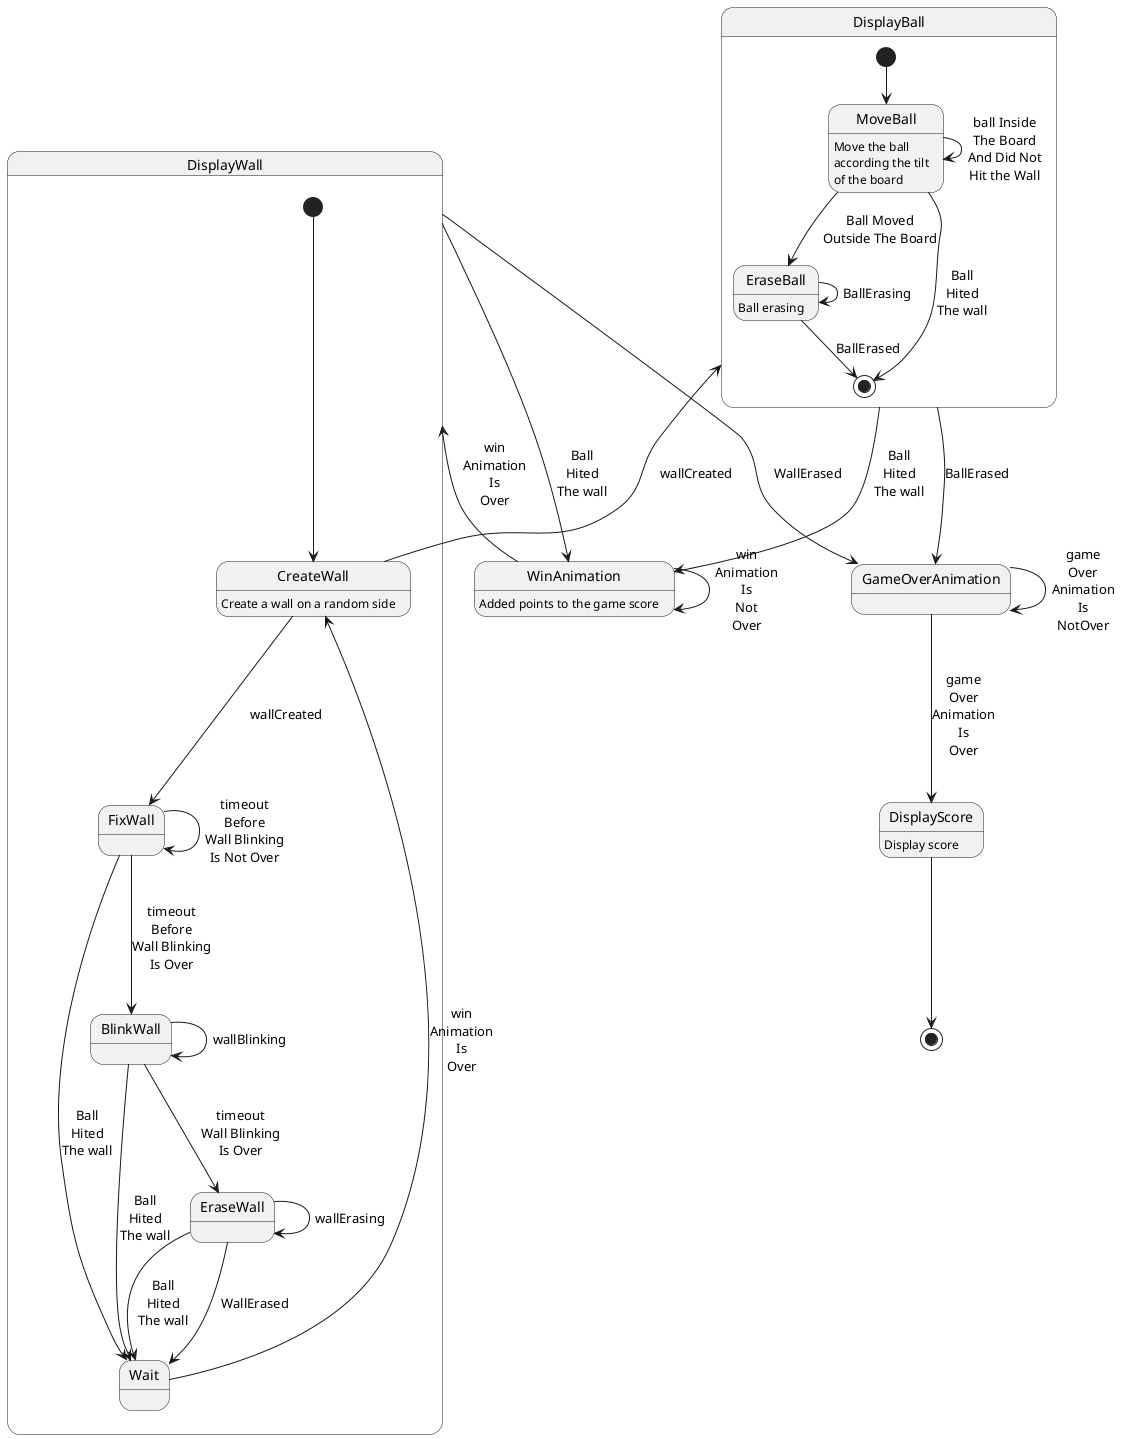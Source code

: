 @startuml



state DisplayBall {
    [*] --> MoveBall

    MoveBall : Move the ball\naccording the tilt\nof the board
    MoveBall --> MoveBall : ball Inside\nThe Board\nAnd Did Not\nHit the Wall
    MoveBall --> EraseBall :  Ball Moved\nOutside The Board
    MoveBall --> [*] : Ball\nHited\nThe wall

    EraseBall : Ball erasing
    EraseBall --> EraseBall : BallErasing
    EraseBall --> [*] : BallErased
}
DisplayBall --> WinAnimation : Ball\nHited\nThe wall
DisplayBall --> GameOverAnimation : BallErased

state DisplayWall {
    [*] --> CreateWall

    CreateWall : Create a wall on a random side
    CreateWall --> FixWall : wallCreated
    CreateWall --> DisplayBall : wallCreated

    FixWall --> FixWall : timeout\nBefore\nWall Blinking\nIs Not Over
    FixWall --> BlinkWall : timeout\nBefore\nWall Blinking\nIs Over
    FixWall -->  Wait :  Ball\nHited\nThe wall
    
    BlinkWall --> BlinkWall : wallBlinking
    BlinkWall --> EraseWall : timeout\nWall Blinking\nIs Over
    BlinkWall -->  Wait :  Ball\nHited\nThe wall

    EraseWall --> EraseWall : wallErasing
    EraseWall --> Wait : WallErased
    EraseWall -->  Wait :  Ball\nHited\nThe wall

    Wait --> CreateWall : win\nAnimation\nIs\nOver
}


DisplayWall --> GameOverAnimation : WallErased
DisplayWall --> WinAnimation : Ball\nHited\nThe wall

WinAnimation : Added points to the game score
WinAnimation --> WinAnimation : win\nAnimation\nIs\nNot\nOver
WinAnimation --> DisplayWall : win\nAnimation\nIs\nOver

GameOverAnimation --> GameOverAnimation : game\nOver\nAnimation\nIs\nNotOver
GameOverAnimation --> DisplayScore : game\nOver\nAnimation\nIs\nOver
DisplayScore : Display score
DisplayScore --> [*]




@enduml
